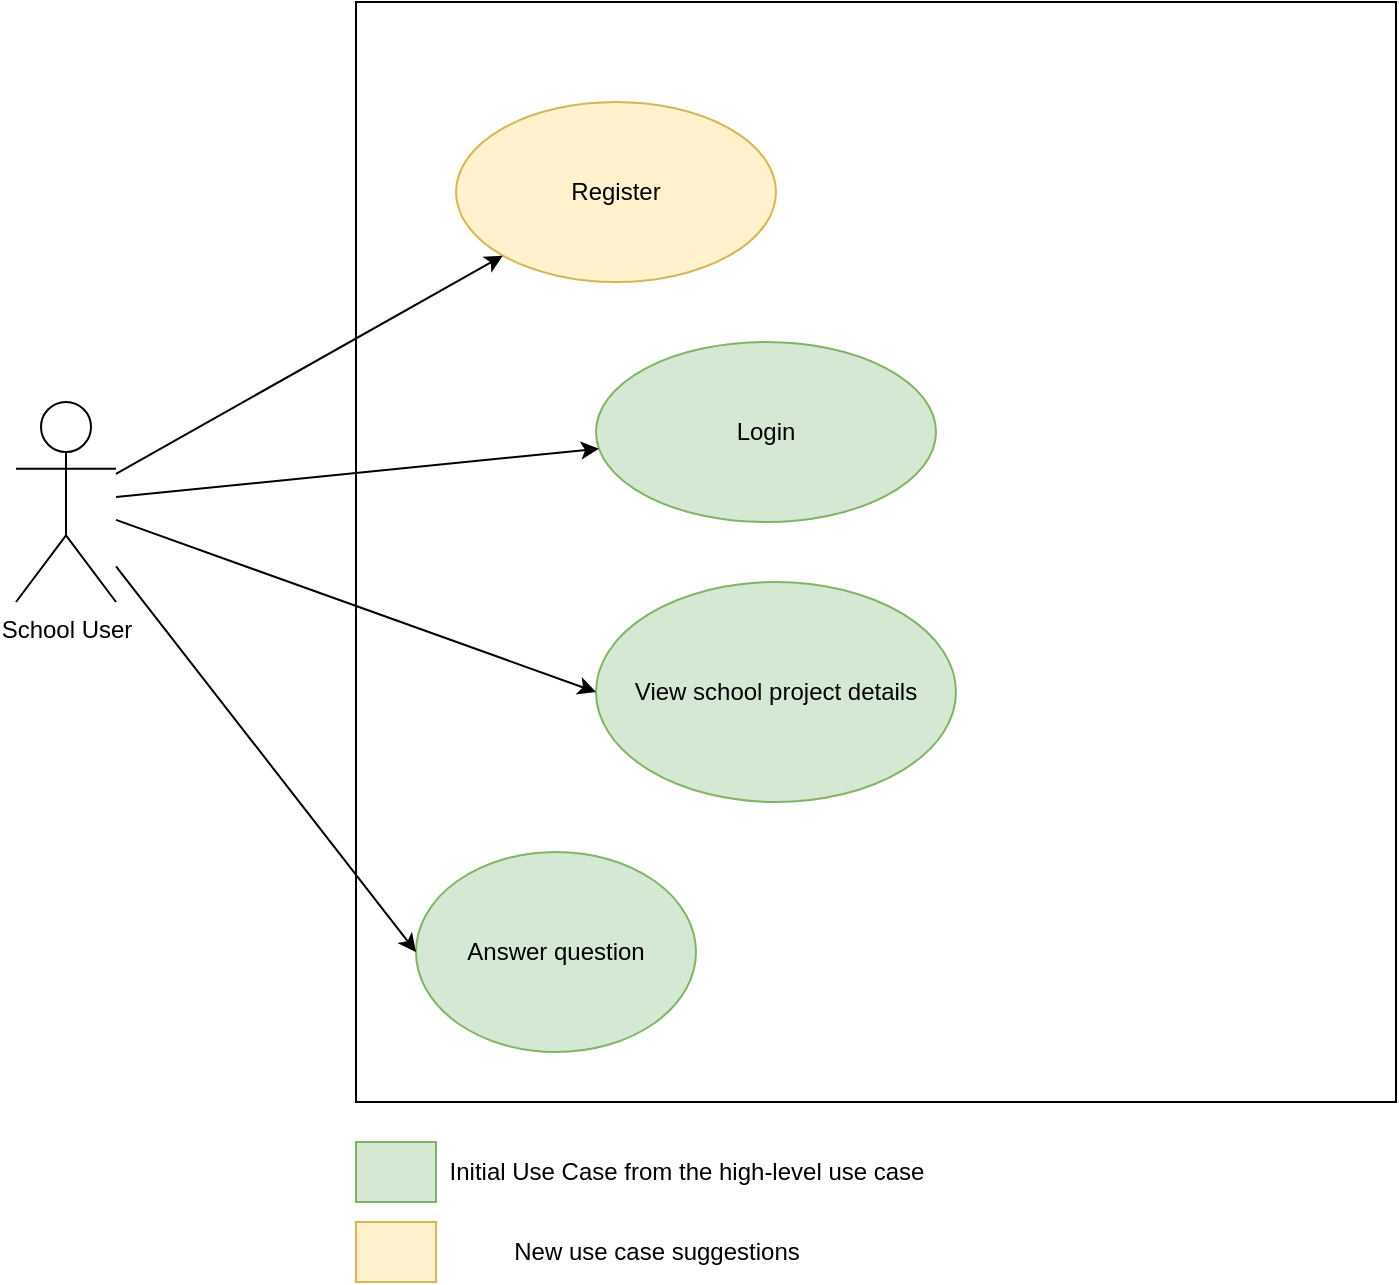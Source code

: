 <mxfile version="16.2.4" type="github">
  <diagram id="QvZLLWkVcvTh93FooHiA" name="Page-1">
    <mxGraphModel dx="1422" dy="762" grid="1" gridSize="10" guides="1" tooltips="1" connect="1" arrows="1" fold="1" page="1" pageScale="1" pageWidth="827" pageHeight="1169" math="0" shadow="0">
      <root>
        <mxCell id="0" />
        <mxCell id="1" parent="0" />
        <mxCell id="wge_kd1RUuRpFkDK6sgB-1" value="School User" style="shape=umlActor;verticalLabelPosition=bottom;verticalAlign=top;html=1;outlineConnect=0;" vertex="1" parent="1">
          <mxGeometry x="60" y="260" width="50" height="100" as="geometry" />
        </mxCell>
        <mxCell id="wge_kd1RUuRpFkDK6sgB-2" value="" style="whiteSpace=wrap;html=1;" vertex="1" parent="1">
          <mxGeometry x="230" y="60" width="520" height="550" as="geometry" />
        </mxCell>
        <mxCell id="wge_kd1RUuRpFkDK6sgB-3" value="Register" style="ellipse;whiteSpace=wrap;html=1;fillColor=#fff2cc;strokeColor=#d6b656;" vertex="1" parent="1">
          <mxGeometry x="280" y="110" width="160" height="90" as="geometry" />
        </mxCell>
        <mxCell id="wge_kd1RUuRpFkDK6sgB-4" value="Login" style="ellipse;whiteSpace=wrap;html=1;fillColor=#d5e8d4;strokeColor=#82b366;" vertex="1" parent="1">
          <mxGeometry x="350" y="230" width="170" height="90" as="geometry" />
        </mxCell>
        <mxCell id="wge_kd1RUuRpFkDK6sgB-5" value="View school project details" style="ellipse;whiteSpace=wrap;html=1;fillColor=#d5e8d4;strokeColor=#82b366;" vertex="1" parent="1">
          <mxGeometry x="350" y="350" width="180" height="110" as="geometry" />
        </mxCell>
        <mxCell id="wge_kd1RUuRpFkDK6sgB-7" value="Answer question" style="ellipse;whiteSpace=wrap;html=1;fillColor=#d5e8d4;strokeColor=#82b366;" vertex="1" parent="1">
          <mxGeometry x="260" y="485" width="140" height="100" as="geometry" />
        </mxCell>
        <mxCell id="wge_kd1RUuRpFkDK6sgB-8" value="" style="endArrow=classic;html=1;rounded=0;entryX=0;entryY=1;entryDx=0;entryDy=0;" edge="1" parent="1" source="wge_kd1RUuRpFkDK6sgB-1" target="wge_kd1RUuRpFkDK6sgB-3">
          <mxGeometry width="50" height="50" relative="1" as="geometry">
            <mxPoint x="390" y="410" as="sourcePoint" />
            <mxPoint x="150" y="230" as="targetPoint" />
          </mxGeometry>
        </mxCell>
        <mxCell id="wge_kd1RUuRpFkDK6sgB-10" value="" style="endArrow=classic;html=1;rounded=0;" edge="1" parent="1" source="wge_kd1RUuRpFkDK6sgB-1" target="wge_kd1RUuRpFkDK6sgB-4">
          <mxGeometry width="50" height="50" relative="1" as="geometry">
            <mxPoint x="390" y="410" as="sourcePoint" />
            <mxPoint x="440" y="360" as="targetPoint" />
          </mxGeometry>
        </mxCell>
        <mxCell id="wge_kd1RUuRpFkDK6sgB-11" value="" style="endArrow=classic;html=1;rounded=0;entryX=0;entryY=0.5;entryDx=0;entryDy=0;" edge="1" parent="1" source="wge_kd1RUuRpFkDK6sgB-1" target="wge_kd1RUuRpFkDK6sgB-5">
          <mxGeometry width="50" height="50" relative="1" as="geometry">
            <mxPoint x="390" y="410" as="sourcePoint" />
            <mxPoint x="440" y="360" as="targetPoint" />
          </mxGeometry>
        </mxCell>
        <mxCell id="wge_kd1RUuRpFkDK6sgB-12" value="" style="endArrow=classic;html=1;rounded=0;entryX=0;entryY=0.5;entryDx=0;entryDy=0;" edge="1" parent="1" source="wge_kd1RUuRpFkDK6sgB-1" target="wge_kd1RUuRpFkDK6sgB-7">
          <mxGeometry width="50" height="50" relative="1" as="geometry">
            <mxPoint x="390" y="410" as="sourcePoint" />
            <mxPoint x="440" y="360" as="targetPoint" />
          </mxGeometry>
        </mxCell>
        <mxCell id="wge_kd1RUuRpFkDK6sgB-14" value="" style="rounded=0;whiteSpace=wrap;html=1;fillColor=#d5e8d4;strokeColor=#82b366;" vertex="1" parent="1">
          <mxGeometry x="230" y="630" width="40" height="30" as="geometry" />
        </mxCell>
        <mxCell id="wge_kd1RUuRpFkDK6sgB-15" value="Initial Use Case from the high-level use case" style="text;html=1;align=center;verticalAlign=middle;resizable=0;points=[];autosize=1;strokeColor=none;fillColor=none;" vertex="1" parent="1">
          <mxGeometry x="270" y="635" width="250" height="20" as="geometry" />
        </mxCell>
        <mxCell id="wge_kd1RUuRpFkDK6sgB-16" value="" style="rounded=0;whiteSpace=wrap;html=1;fillColor=#fff2cc;strokeColor=#d6b656;" vertex="1" parent="1">
          <mxGeometry x="230" y="670" width="40" height="30" as="geometry" />
        </mxCell>
        <mxCell id="wge_kd1RUuRpFkDK6sgB-17" value="New use case suggestions" style="text;html=1;align=center;verticalAlign=middle;resizable=0;points=[];autosize=1;strokeColor=none;fillColor=none;" vertex="1" parent="1">
          <mxGeometry x="300" y="675" width="160" height="20" as="geometry" />
        </mxCell>
      </root>
    </mxGraphModel>
  </diagram>
</mxfile>
